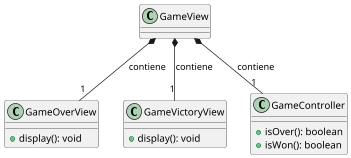 @startuml
scale 0.7
class GameView {
  
}

class GameOverView {
  + display(): void
}

class GameVictoryView {
  + display(): void
}


class GameController {
  + isOver(): boolean
  + isWon(): boolean
}

GameView *-- "1" GameOverView : contiene
GameView *-- "1" GameVictoryView : contiene
GameView *-- "1" GameController : contiene

@enduml

